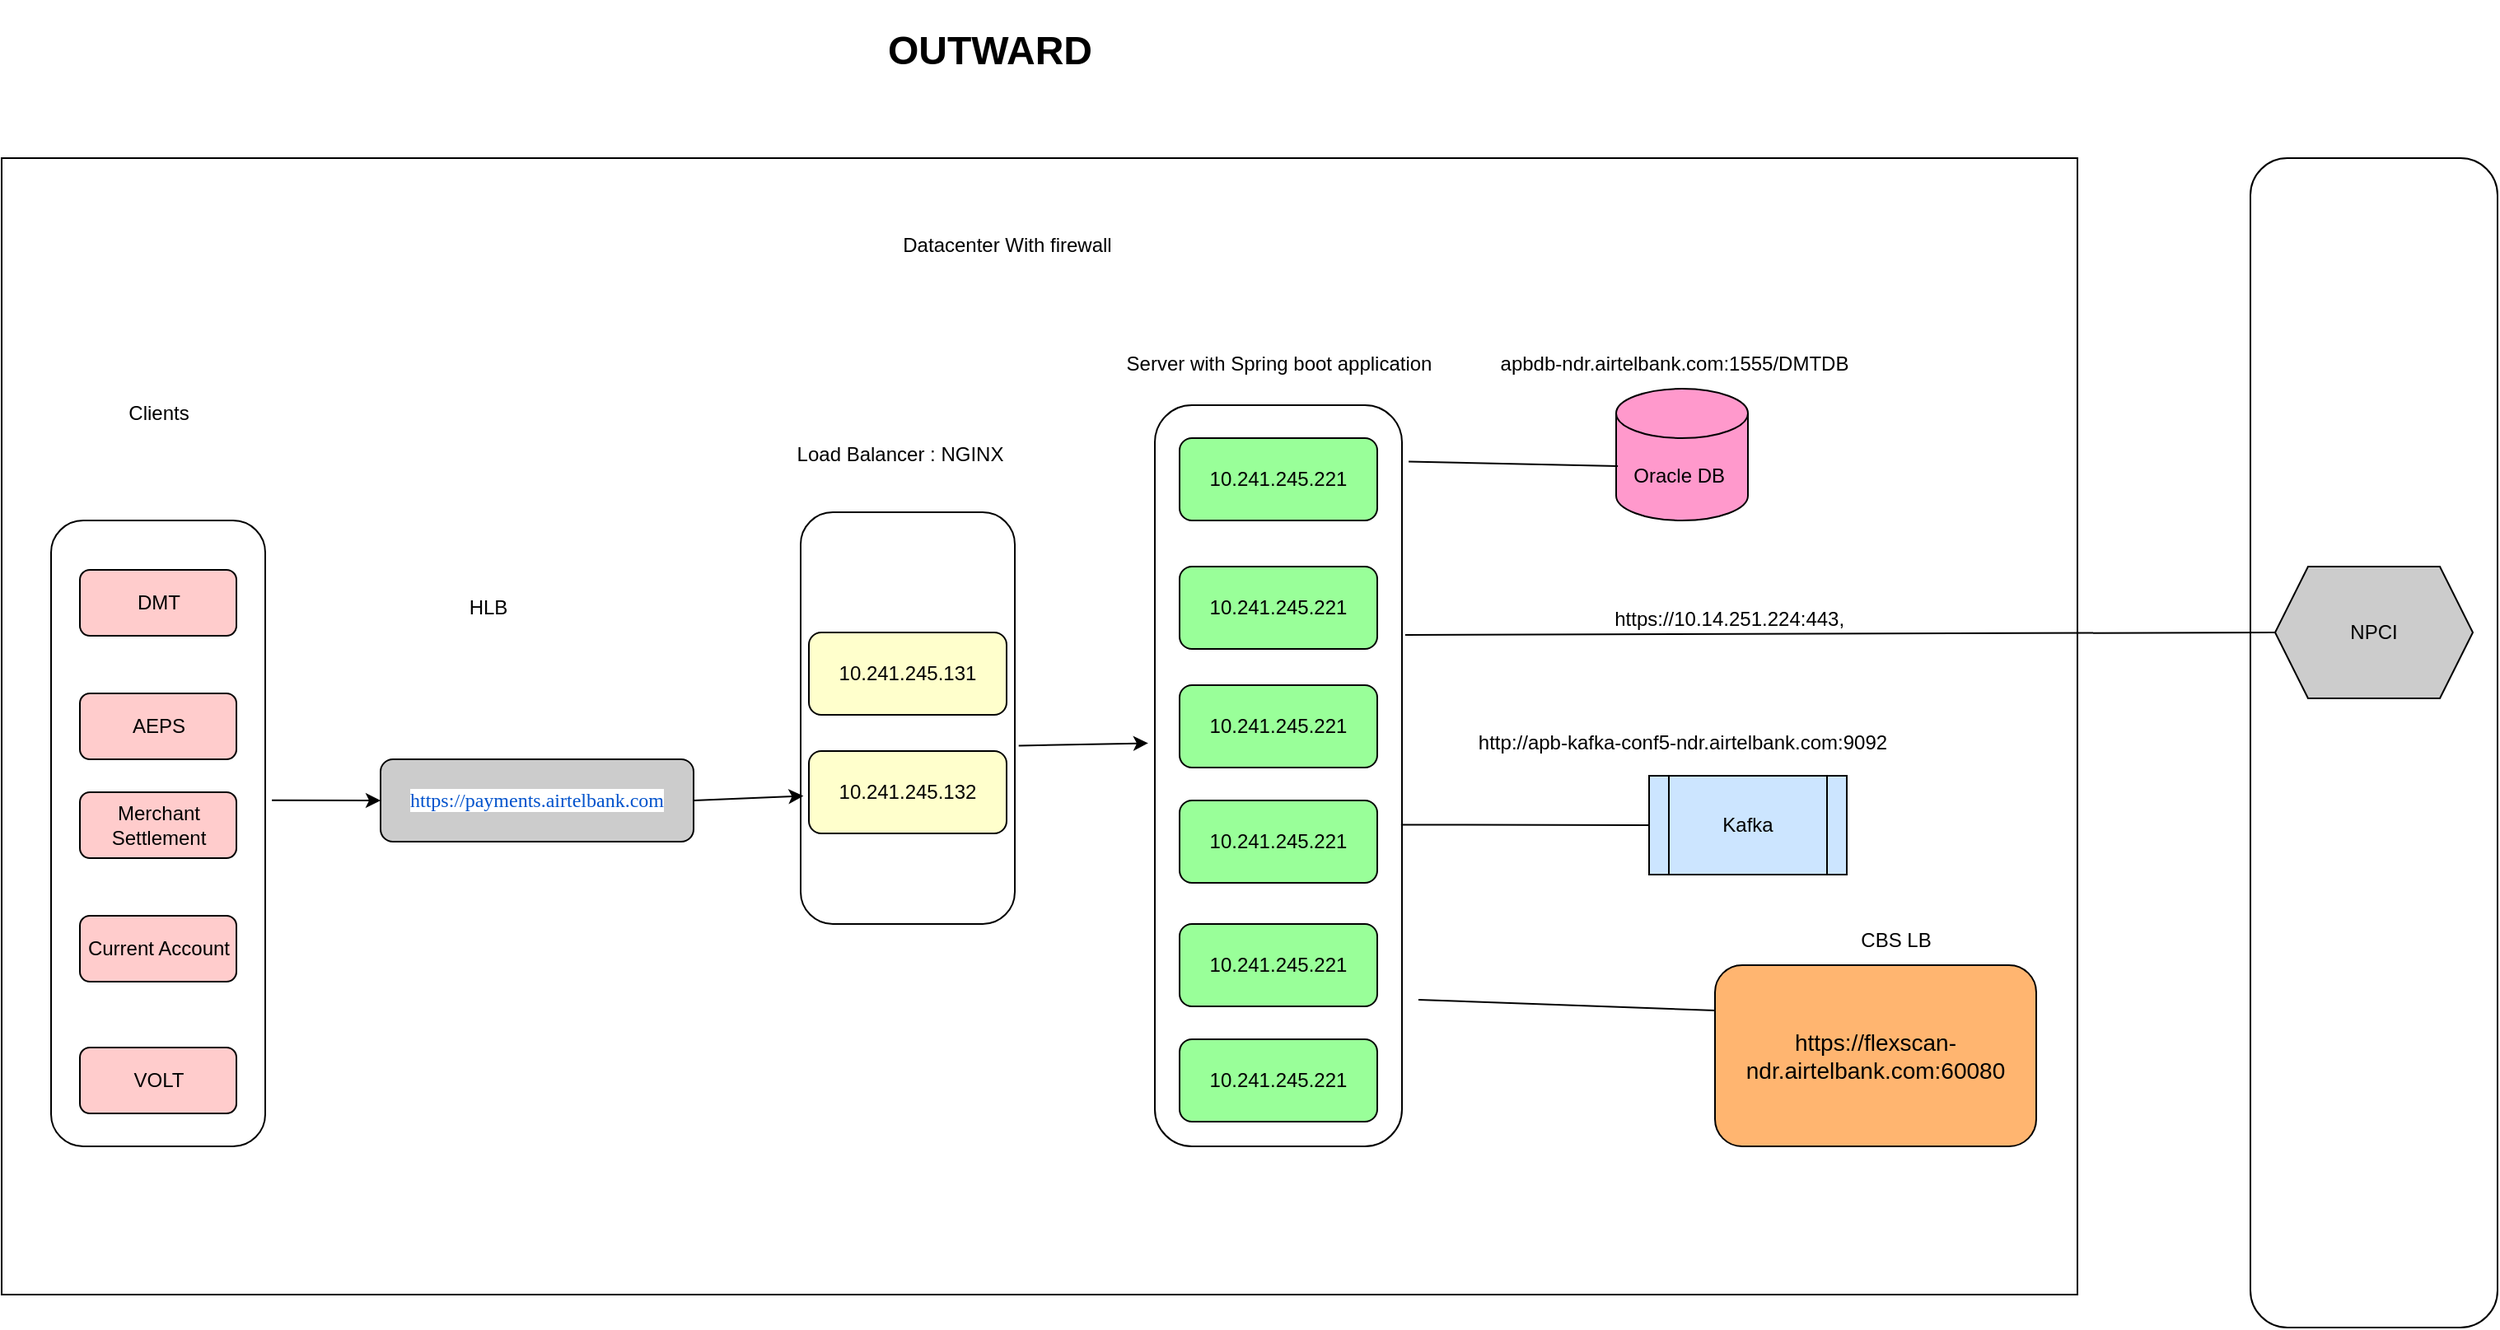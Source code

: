 <mxfile version="21.5.2" type="github">
  <diagram name="Page-1" id="vNcc59VQCfEPZOvDmemR">
    <mxGraphModel dx="2442" dy="1956" grid="1" gridSize="10" guides="1" tooltips="1" connect="1" arrows="1" fold="1" page="1" pageScale="1" pageWidth="850" pageHeight="1100" math="0" shadow="0">
      <root>
        <mxCell id="0" />
        <mxCell id="1" parent="0" />
        <mxCell id="Pld-RQmMGz8kok_W18LP-33" value="" style="rounded=0;whiteSpace=wrap;html=1;" vertex="1" parent="1">
          <mxGeometry x="-150" y="-90" width="1260" height="690" as="geometry" />
        </mxCell>
        <mxCell id="Pld-RQmMGz8kok_W18LP-80" value="&lt;font style=&quot;font-size: 14px;&quot;&gt;https://flexscan-ndr.airtelbank.com:60080&lt;/font&gt;" style="rounded=1;whiteSpace=wrap;html=1;fillColor=#FFB570;" vertex="1" parent="1">
          <mxGeometry x="890" y="400" width="195" height="110" as="geometry" />
        </mxCell>
        <mxCell id="Pld-RQmMGz8kok_W18LP-72" value="" style="rounded=1;whiteSpace=wrap;html=1;" vertex="1" parent="1">
          <mxGeometry x="1215" y="-90" width="150" height="710" as="geometry" />
        </mxCell>
        <mxCell id="Pld-RQmMGz8kok_W18LP-60" value="" style="rounded=1;whiteSpace=wrap;html=1;" vertex="1" parent="1">
          <mxGeometry x="335" y="125" width="130" height="250" as="geometry" />
        </mxCell>
        <mxCell id="Pld-RQmMGz8kok_W18LP-19" value="" style="rounded=1;whiteSpace=wrap;html=1;" vertex="1" parent="1">
          <mxGeometry x="550" y="60" width="150" height="450" as="geometry" />
        </mxCell>
        <mxCell id="Pld-RQmMGz8kok_W18LP-18" value="Load Balancer : NGINX" style="text;html=1;align=center;verticalAlign=middle;resizable=0;points=[];autosize=1;strokeColor=none;fillColor=none;" vertex="1" parent="1">
          <mxGeometry x="320" y="75" width="150" height="30" as="geometry" />
        </mxCell>
        <mxCell id="Pld-RQmMGz8kok_W18LP-20" value="Oracle DB&amp;nbsp;" style="shape=cylinder3;whiteSpace=wrap;html=1;boundedLbl=1;backgroundOutline=1;size=15;fillColor=#FF99CC;" vertex="1" parent="1">
          <mxGeometry x="830" y="50" width="80" height="80" as="geometry" />
        </mxCell>
        <mxCell id="Pld-RQmMGz8kok_W18LP-21" value="Kafka" style="shape=process;whiteSpace=wrap;html=1;backgroundOutline=1;fillColor=#CCE5FF;" vertex="1" parent="1">
          <mxGeometry x="850" y="285" width="120" height="60" as="geometry" />
        </mxCell>
        <mxCell id="Pld-RQmMGz8kok_W18LP-22" value="NPCI" style="shape=hexagon;perimeter=hexagonPerimeter2;whiteSpace=wrap;html=1;fixedSize=1;fillColor=#CCCCCC;" vertex="1" parent="1">
          <mxGeometry x="1230" y="158" width="120" height="80" as="geometry" />
        </mxCell>
        <mxCell id="Pld-RQmMGz8kok_W18LP-24" value="" style="endArrow=none;html=1;rounded=0;entryX=0.013;entryY=0.588;entryDx=0;entryDy=0;entryPerimeter=0;exitX=1.027;exitY=0.076;exitDx=0;exitDy=0;exitPerimeter=0;" edge="1" parent="1" source="Pld-RQmMGz8kok_W18LP-19" target="Pld-RQmMGz8kok_W18LP-20">
          <mxGeometry width="50" height="50" relative="1" as="geometry">
            <mxPoint x="480" y="310" as="sourcePoint" />
            <mxPoint x="530" y="260" as="targetPoint" />
          </mxGeometry>
        </mxCell>
        <mxCell id="Pld-RQmMGz8kok_W18LP-25" value="" style="endArrow=none;html=1;rounded=0;exitX=0.996;exitY=0.566;exitDx=0;exitDy=0;exitPerimeter=0;entryX=0;entryY=0.5;entryDx=0;entryDy=0;" edge="1" parent="1" source="Pld-RQmMGz8kok_W18LP-19" target="Pld-RQmMGz8kok_W18LP-21">
          <mxGeometry width="50" height="50" relative="1" as="geometry">
            <mxPoint x="480" y="310" as="sourcePoint" />
            <mxPoint x="820" y="410" as="targetPoint" />
          </mxGeometry>
        </mxCell>
        <mxCell id="Pld-RQmMGz8kok_W18LP-26" value="" style="endArrow=none;html=1;rounded=0;entryX=0;entryY=0.5;entryDx=0;entryDy=0;exitX=1.013;exitY=0.31;exitDx=0;exitDy=0;exitPerimeter=0;" edge="1" parent="1" source="Pld-RQmMGz8kok_W18LP-19" target="Pld-RQmMGz8kok_W18LP-22">
          <mxGeometry width="50" height="50" relative="1" as="geometry">
            <mxPoint x="480" y="310" as="sourcePoint" />
            <mxPoint x="530" y="260" as="targetPoint" />
          </mxGeometry>
        </mxCell>
        <mxCell id="Pld-RQmMGz8kok_W18LP-98" value="&lt;font style=&quot;font-size: 12px;&quot;&gt;https://10.14.251.224:443,&amp;nbsp;&lt;/font&gt;" style="edgeLabel;html=1;align=center;verticalAlign=middle;resizable=0;points=[];" vertex="1" connectable="0" parent="Pld-RQmMGz8kok_W18LP-26">
          <mxGeometry x="-0.278" y="-1" relative="1" as="geometry">
            <mxPoint x="7" y="-10" as="offset" />
          </mxGeometry>
        </mxCell>
        <mxCell id="Pld-RQmMGz8kok_W18LP-29" value="http://apb-kafka-conf5-ndr.airtelbank.com:9092" style="text;html=1;align=center;verticalAlign=middle;resizable=0;points=[];autosize=1;strokeColor=none;fillColor=none;" vertex="1" parent="1">
          <mxGeometry x="735" y="250" width="270" height="30" as="geometry" />
        </mxCell>
        <mxCell id="Pld-RQmMGz8kok_W18LP-30" value="apbdb-ndr.airtelbank.com:1555/DMTDB" style="text;html=1;align=center;verticalAlign=middle;resizable=0;points=[];autosize=1;strokeColor=none;fillColor=none;" vertex="1" parent="1">
          <mxGeometry x="750" y="20" width="230" height="30" as="geometry" />
        </mxCell>
        <mxCell id="Pld-RQmMGz8kok_W18LP-32" value="Server with Spring boot application" style="text;html=1;align=center;verticalAlign=middle;resizable=0;points=[];autosize=1;strokeColor=none;fillColor=none;" vertex="1" parent="1">
          <mxGeometry x="520" y="20" width="210" height="30" as="geometry" />
        </mxCell>
        <mxCell id="Pld-RQmMGz8kok_W18LP-34" value="Datacenter With firewall" style="text;html=1;align=center;verticalAlign=middle;resizable=0;points=[];autosize=1;strokeColor=none;fillColor=none;" vertex="1" parent="1">
          <mxGeometry x="385" y="-52" width="150" height="30" as="geometry" />
        </mxCell>
        <mxCell id="Pld-RQmMGz8kok_W18LP-50" value="10.241.245.221&lt;br&gt;" style="rounded=1;whiteSpace=wrap;html=1;fillColor=#99FF99;" vertex="1" parent="1">
          <mxGeometry x="565" y="158" width="120" height="50" as="geometry" />
        </mxCell>
        <mxCell id="Pld-RQmMGz8kok_W18LP-58" value="10.241.245.131" style="rounded=1;whiteSpace=wrap;html=1;fillColor=#FFFFCC;" vertex="1" parent="1">
          <mxGeometry x="340" y="198" width="120" height="50" as="geometry" />
        </mxCell>
        <mxCell id="Pld-RQmMGz8kok_W18LP-62" value="" style="rounded=1;whiteSpace=wrap;html=1;" vertex="1" parent="1">
          <mxGeometry x="-120" y="130" width="130" height="380" as="geometry" />
        </mxCell>
        <mxCell id="Pld-RQmMGz8kok_W18LP-64" value="Clients" style="text;html=1;align=center;verticalAlign=middle;resizable=0;points=[];autosize=1;strokeColor=none;fillColor=none;" vertex="1" parent="1">
          <mxGeometry x="-85" y="50" width="60" height="30" as="geometry" />
        </mxCell>
        <mxCell id="Pld-RQmMGz8kok_W18LP-67" value="&lt;a style=&quot;color: rgb(0, 82, 204); text-decoration: var(--aui-link-hover-decoration); text-align: left; background-color: rgb(255, 255, 255);&quot; rel=&quot;nofollow&quot; href=&quot;https://payments.airtelbank.com/pimps/NBWebClient/fcrjappinterface&quot; class=&quot;external-link&quot;&gt;&lt;font face=&quot;Comic Sans MS&quot; style=&quot;font-size: 12px;&quot;&gt;https://payments.airtelbank.com&lt;/font&gt;&lt;/a&gt;" style="rounded=1;whiteSpace=wrap;html=1;fillColor=#CCCCCC;" vertex="1" parent="1">
          <mxGeometry x="80" y="275" width="190" height="50" as="geometry" />
        </mxCell>
        <mxCell id="Pld-RQmMGz8kok_W18LP-70" value="HLB" style="text;html=1;align=center;verticalAlign=middle;resizable=0;points=[];autosize=1;strokeColor=none;fillColor=none;" vertex="1" parent="1">
          <mxGeometry x="120" y="168" width="50" height="30" as="geometry" />
        </mxCell>
        <mxCell id="Pld-RQmMGz8kok_W18LP-71" style="edgeStyle=orthogonalEdgeStyle;rounded=0;orthogonalLoop=1;jettySize=auto;html=1;exitX=0.5;exitY=1;exitDx=0;exitDy=0;" edge="1" parent="1" source="Pld-RQmMGz8kok_W18LP-67" target="Pld-RQmMGz8kok_W18LP-67">
          <mxGeometry relative="1" as="geometry" />
        </mxCell>
        <mxCell id="Pld-RQmMGz8kok_W18LP-74" value="DMT" style="rounded=1;whiteSpace=wrap;html=1;fillColor=#FFCCCC;" vertex="1" parent="1">
          <mxGeometry x="-102.5" y="160" width="95" height="40" as="geometry" />
        </mxCell>
        <mxCell id="Pld-RQmMGz8kok_W18LP-76" value="&lt;h1&gt;OUTWARD&lt;/h1&gt;" style="text;html=1;strokeColor=none;fillColor=none;align=center;verticalAlign=middle;whiteSpace=wrap;rounded=0;" vertex="1" parent="1">
          <mxGeometry x="420" y="-170" width="60" height="30" as="geometry" />
        </mxCell>
        <mxCell id="Pld-RQmMGz8kok_W18LP-79" value="" style="endArrow=none;html=1;rounded=0;entryX=0;entryY=0.25;entryDx=0;entryDy=0;" edge="1" parent="1" target="Pld-RQmMGz8kok_W18LP-80">
          <mxGeometry width="50" height="50" relative="1" as="geometry">
            <mxPoint x="710" y="421" as="sourcePoint" />
            <mxPoint x="600" y="130" as="targetPoint" />
          </mxGeometry>
        </mxCell>
        <mxCell id="Pld-RQmMGz8kok_W18LP-81" value="CBS LB" style="text;html=1;strokeColor=none;fillColor=none;align=center;verticalAlign=middle;whiteSpace=wrap;rounded=0;" vertex="1" parent="1">
          <mxGeometry x="970" y="370" width="60" height="30" as="geometry" />
        </mxCell>
        <mxCell id="Pld-RQmMGz8kok_W18LP-84" value="VOLT" style="rounded=1;whiteSpace=wrap;html=1;fillColor=#FFCCCC;" vertex="1" parent="1">
          <mxGeometry x="-102.5" y="450" width="95" height="40" as="geometry" />
        </mxCell>
        <mxCell id="Pld-RQmMGz8kok_W18LP-85" value="Current Account" style="rounded=1;whiteSpace=wrap;html=1;fillColor=#FFCCCC;" vertex="1" parent="1">
          <mxGeometry x="-102.5" y="370" width="95" height="40" as="geometry" />
        </mxCell>
        <mxCell id="Pld-RQmMGz8kok_W18LP-86" value="AEPS" style="rounded=1;whiteSpace=wrap;html=1;fillColor=#FFCCCC;" vertex="1" parent="1">
          <mxGeometry x="-102.5" y="235" width="95" height="40" as="geometry" />
        </mxCell>
        <mxCell id="Pld-RQmMGz8kok_W18LP-87" value="Merchant Settlement" style="rounded=1;whiteSpace=wrap;html=1;fillColor=#FFCCCC;" vertex="1" parent="1">
          <mxGeometry x="-102.5" y="295" width="95" height="40" as="geometry" />
        </mxCell>
        <mxCell id="Pld-RQmMGz8kok_W18LP-89" value="10.241.245.132" style="rounded=1;whiteSpace=wrap;html=1;fillColor=#FFFFCC;" vertex="1" parent="1">
          <mxGeometry x="340" y="270" width="120" height="50" as="geometry" />
        </mxCell>
        <mxCell id="Pld-RQmMGz8kok_W18LP-90" value="10.241.245.221&lt;br&gt;" style="rounded=1;whiteSpace=wrap;html=1;fillColor=#99FF99;" vertex="1" parent="1">
          <mxGeometry x="565" y="445" width="120" height="50" as="geometry" />
        </mxCell>
        <mxCell id="Pld-RQmMGz8kok_W18LP-91" value="10.241.245.221&lt;br&gt;" style="rounded=1;whiteSpace=wrap;html=1;fillColor=#99FF99;" vertex="1" parent="1">
          <mxGeometry x="565" y="80" width="120" height="50" as="geometry" />
        </mxCell>
        <mxCell id="Pld-RQmMGz8kok_W18LP-92" value="10.241.245.221&lt;br&gt;" style="rounded=1;whiteSpace=wrap;html=1;fillColor=#99FF99;" vertex="1" parent="1">
          <mxGeometry x="565" y="230" width="120" height="50" as="geometry" />
        </mxCell>
        <mxCell id="Pld-RQmMGz8kok_W18LP-93" value="10.241.245.221&lt;br&gt;" style="rounded=1;whiteSpace=wrap;html=1;fillColor=#99FF99;" vertex="1" parent="1">
          <mxGeometry x="565" y="300" width="120" height="50" as="geometry" />
        </mxCell>
        <mxCell id="Pld-RQmMGz8kok_W18LP-94" value="10.241.245.221&lt;br&gt;" style="rounded=1;whiteSpace=wrap;html=1;fillColor=#99FF99;" vertex="1" parent="1">
          <mxGeometry x="565" y="375" width="120" height="50" as="geometry" />
        </mxCell>
        <mxCell id="Pld-RQmMGz8kok_W18LP-95" value="" style="endArrow=classic;html=1;rounded=0;exitX=1.031;exitY=0.447;exitDx=0;exitDy=0;exitPerimeter=0;entryX=0;entryY=0.5;entryDx=0;entryDy=0;" edge="1" parent="1" source="Pld-RQmMGz8kok_W18LP-62" target="Pld-RQmMGz8kok_W18LP-67">
          <mxGeometry width="50" height="50" relative="1" as="geometry">
            <mxPoint x="610" y="230" as="sourcePoint" />
            <mxPoint x="660" y="180" as="targetPoint" />
          </mxGeometry>
        </mxCell>
        <mxCell id="Pld-RQmMGz8kok_W18LP-96" value="" style="endArrow=classic;html=1;rounded=0;exitX=1;exitY=0.5;exitDx=0;exitDy=0;entryX=0.013;entryY=0.689;entryDx=0;entryDy=0;entryPerimeter=0;" edge="1" parent="1" source="Pld-RQmMGz8kok_W18LP-67" target="Pld-RQmMGz8kok_W18LP-60">
          <mxGeometry width="50" height="50" relative="1" as="geometry">
            <mxPoint x="610" y="230" as="sourcePoint" />
            <mxPoint x="660" y="180" as="targetPoint" />
          </mxGeometry>
        </mxCell>
        <mxCell id="Pld-RQmMGz8kok_W18LP-97" value="" style="endArrow=classic;html=1;rounded=0;exitX=1.018;exitY=0.567;exitDx=0;exitDy=0;exitPerimeter=0;entryX=-0.027;entryY=0.456;entryDx=0;entryDy=0;entryPerimeter=0;" edge="1" parent="1" source="Pld-RQmMGz8kok_W18LP-60" target="Pld-RQmMGz8kok_W18LP-19">
          <mxGeometry width="50" height="50" relative="1" as="geometry">
            <mxPoint x="610" y="230" as="sourcePoint" />
            <mxPoint x="660" y="180" as="targetPoint" />
          </mxGeometry>
        </mxCell>
      </root>
    </mxGraphModel>
  </diagram>
</mxfile>
